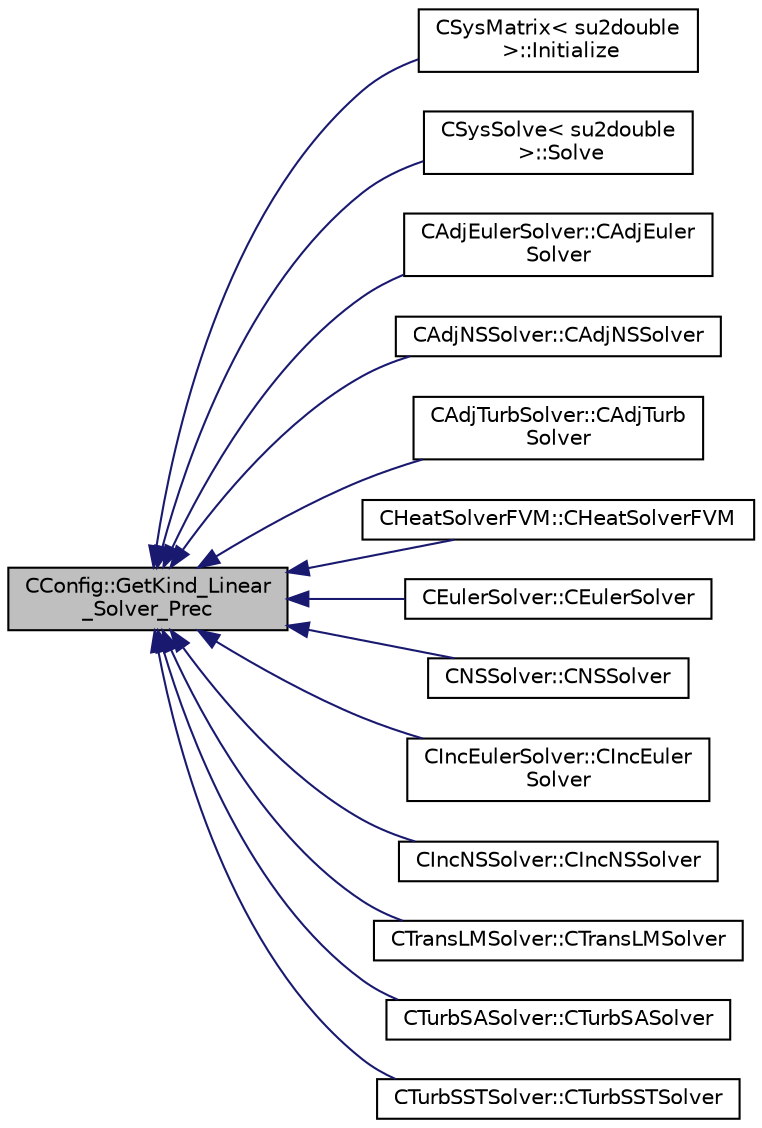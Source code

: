 digraph "CConfig::GetKind_Linear_Solver_Prec"
{
  edge [fontname="Helvetica",fontsize="10",labelfontname="Helvetica",labelfontsize="10"];
  node [fontname="Helvetica",fontsize="10",shape=record];
  rankdir="LR";
  Node5089 [label="CConfig::GetKind_Linear\l_Solver_Prec",height=0.2,width=0.4,color="black", fillcolor="grey75", style="filled", fontcolor="black"];
  Node5089 -> Node5090 [dir="back",color="midnightblue",fontsize="10",style="solid",fontname="Helvetica"];
  Node5090 [label="CSysMatrix\< su2double\l \>::Initialize",height=0.2,width=0.4,color="black", fillcolor="white", style="filled",URL="$class_c_sys_matrix.html#a26223555fd7147cfd6309a8030d40209",tooltip="Initializes sparse matrix system. "];
  Node5089 -> Node5091 [dir="back",color="midnightblue",fontsize="10",style="solid",fontname="Helvetica"];
  Node5091 [label="CSysSolve\< su2double\l \>::Solve",height=0.2,width=0.4,color="black", fillcolor="white", style="filled",URL="$class_c_sys_solve.html#a47c0bf85c252de49cdb04f254c6b2d2f",tooltip="Solve the linear system using a Krylov subspace method. "];
  Node5089 -> Node5092 [dir="back",color="midnightblue",fontsize="10",style="solid",fontname="Helvetica"];
  Node5092 [label="CAdjEulerSolver::CAdjEuler\lSolver",height=0.2,width=0.4,color="black", fillcolor="white", style="filled",URL="$class_c_adj_euler_solver.html#a0a739888df9436d4707665d152a7af1a"];
  Node5089 -> Node5093 [dir="back",color="midnightblue",fontsize="10",style="solid",fontname="Helvetica"];
  Node5093 [label="CAdjNSSolver::CAdjNSSolver",height=0.2,width=0.4,color="black", fillcolor="white", style="filled",URL="$class_c_adj_n_s_solver.html#a323f1dc7c0b9fe00d1911eeeea365d46"];
  Node5089 -> Node5094 [dir="back",color="midnightblue",fontsize="10",style="solid",fontname="Helvetica"];
  Node5094 [label="CAdjTurbSolver::CAdjTurb\lSolver",height=0.2,width=0.4,color="black", fillcolor="white", style="filled",URL="$class_c_adj_turb_solver.html#a621bdae0b081f25a67425cc037cd90a2"];
  Node5089 -> Node5095 [dir="back",color="midnightblue",fontsize="10",style="solid",fontname="Helvetica"];
  Node5095 [label="CHeatSolverFVM::CHeatSolverFVM",height=0.2,width=0.4,color="black", fillcolor="white", style="filled",URL="$class_c_heat_solver_f_v_m.html#a42af03c3f465c905fbc3ecbee398f5be",tooltip="Constructor of the class. "];
  Node5089 -> Node5096 [dir="back",color="midnightblue",fontsize="10",style="solid",fontname="Helvetica"];
  Node5096 [label="CEulerSolver::CEulerSolver",height=0.2,width=0.4,color="black", fillcolor="white", style="filled",URL="$class_c_euler_solver.html#ae1e74218b4e943111b100d7ddcbd4db9"];
  Node5089 -> Node5097 [dir="back",color="midnightblue",fontsize="10",style="solid",fontname="Helvetica"];
  Node5097 [label="CNSSolver::CNSSolver",height=0.2,width=0.4,color="black", fillcolor="white", style="filled",URL="$class_c_n_s_solver.html#a2a8ad49c42b4546696e631cf44b7788b"];
  Node5089 -> Node5098 [dir="back",color="midnightblue",fontsize="10",style="solid",fontname="Helvetica"];
  Node5098 [label="CIncEulerSolver::CIncEuler\lSolver",height=0.2,width=0.4,color="black", fillcolor="white", style="filled",URL="$class_c_inc_euler_solver.html#a91f644b8f9a00215bac5bcd31dfc06d8"];
  Node5089 -> Node5099 [dir="back",color="midnightblue",fontsize="10",style="solid",fontname="Helvetica"];
  Node5099 [label="CIncNSSolver::CIncNSSolver",height=0.2,width=0.4,color="black", fillcolor="white", style="filled",URL="$class_c_inc_n_s_solver.html#a82152ac7e91fb1c5c073d98a1f08e2aa"];
  Node5089 -> Node5100 [dir="back",color="midnightblue",fontsize="10",style="solid",fontname="Helvetica"];
  Node5100 [label="CTransLMSolver::CTransLMSolver",height=0.2,width=0.4,color="black", fillcolor="white", style="filled",URL="$class_c_trans_l_m_solver.html#a4975cbf30f2954e3da1244832999eda0"];
  Node5089 -> Node5101 [dir="back",color="midnightblue",fontsize="10",style="solid",fontname="Helvetica"];
  Node5101 [label="CTurbSASolver::CTurbSASolver",height=0.2,width=0.4,color="black", fillcolor="white", style="filled",URL="$class_c_turb_s_a_solver.html#a06a8b09d1563dd48f364ff6e97c25cd8"];
  Node5089 -> Node5102 [dir="back",color="midnightblue",fontsize="10",style="solid",fontname="Helvetica"];
  Node5102 [label="CTurbSSTSolver::CTurbSSTSolver",height=0.2,width=0.4,color="black", fillcolor="white", style="filled",URL="$class_c_turb_s_s_t_solver.html#a84beba65418c7c2ca4f4843b989b360a"];
}
